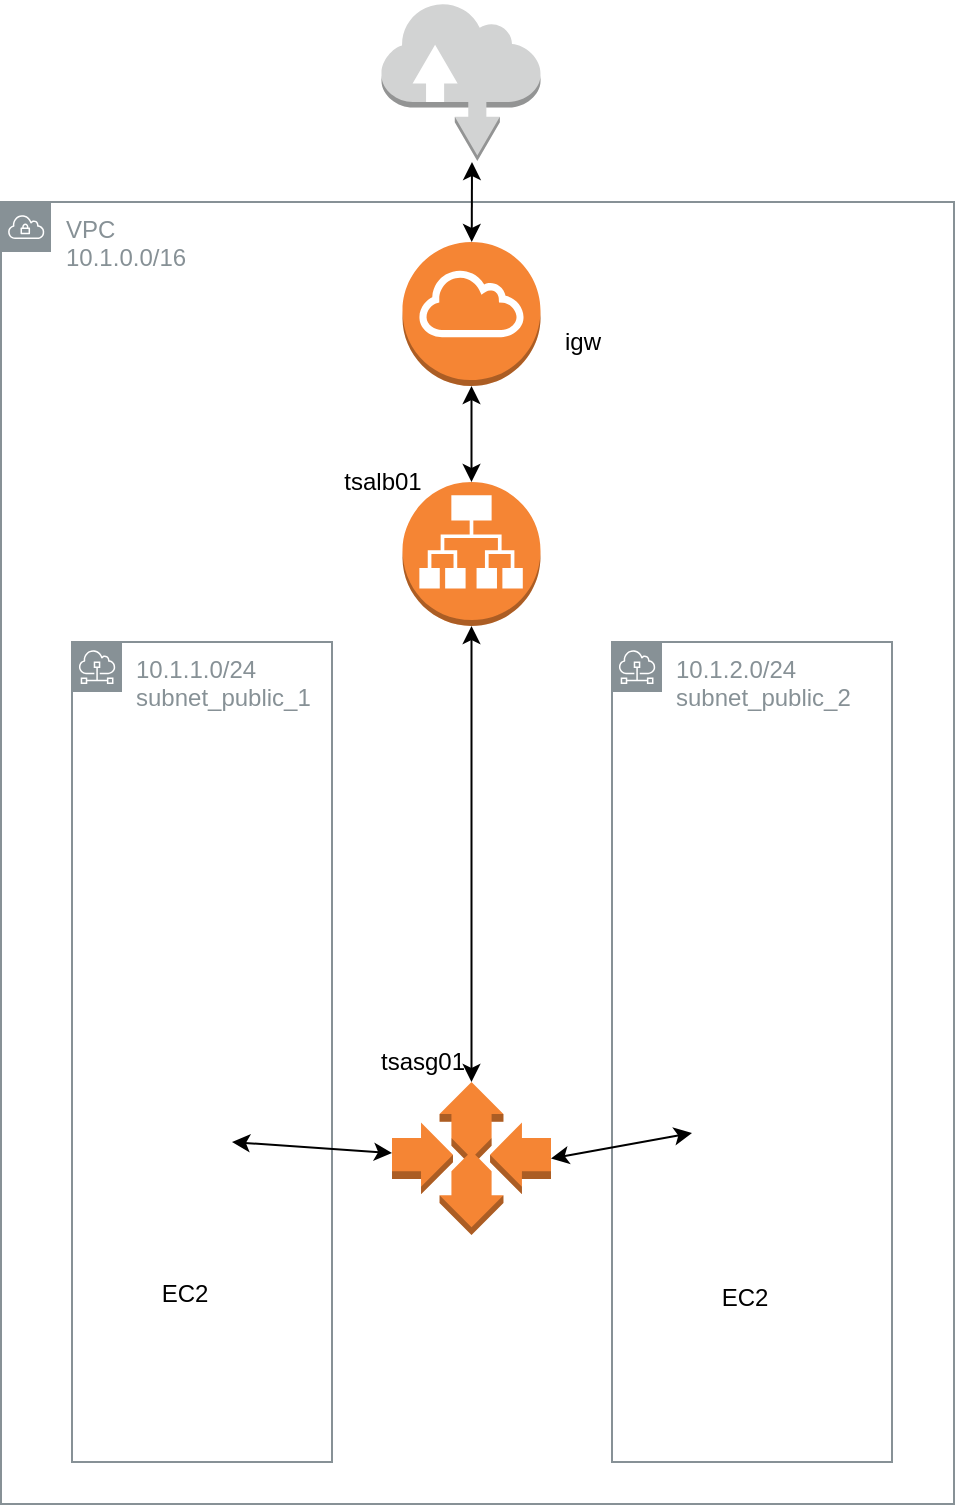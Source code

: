 <mxfile version="13.10.4" type="github">
  <diagram id="rzrUFIEG0DzhDdMzmfyW" name="Page-1">
    <mxGraphModel dx="1718" dy="962" grid="0" gridSize="4" guides="1" tooltips="1" connect="1" arrows="1" fold="1" page="1" pageScale="1" pageWidth="827" pageHeight="1169" math="0" shadow="0">
      <root>
        <mxCell id="0" />
        <mxCell id="1" parent="0" />
        <mxCell id="fgW36ntNgNvpVJWIUlN4-9" value="VPC&lt;br&gt;10.1.0.0/16" style="outlineConnect=0;gradientColor=none;html=1;whiteSpace=wrap;fontSize=12;fontStyle=0;shape=mxgraph.aws4.group;grIcon=mxgraph.aws4.group_vpc;strokeColor=#879196;fillColor=none;verticalAlign=top;align=left;spacingLeft=30;fontColor=#879196;dashed=0;" vertex="1" parent="1">
          <mxGeometry x="194.5" y="100" width="476.5" height="651" as="geometry" />
        </mxCell>
        <mxCell id="fgW36ntNgNvpVJWIUlN4-7" value="" style="outlineConnect=0;dashed=0;verticalLabelPosition=bottom;verticalAlign=top;align=center;html=1;shape=mxgraph.aws3.application_load_balancer;fillColor=#F58534;gradientColor=none;" vertex="1" parent="1">
          <mxGeometry x="395.25" y="240" width="69" height="72" as="geometry" />
        </mxCell>
        <mxCell id="fgW36ntNgNvpVJWIUlN4-8" value="tsalb01" style="text;html=1;align=center;verticalAlign=middle;resizable=0;points=[];autosize=1;" vertex="1" parent="1">
          <mxGeometry x="360" y="230" width="50" height="20" as="geometry" />
        </mxCell>
        <mxCell id="fgW36ntNgNvpVJWIUlN4-10" value="10.1.1.0/24&lt;br&gt;subnet_public_1" style="outlineConnect=0;gradientColor=none;html=1;whiteSpace=wrap;fontSize=12;fontStyle=0;shape=mxgraph.aws4.group;grIcon=mxgraph.aws4.group_subnet;strokeColor=#879196;fillColor=none;verticalAlign=top;align=left;spacingLeft=30;fontColor=#879196;dashed=0;" vertex="1" parent="1">
          <mxGeometry x="230" y="320" width="130" height="410" as="geometry" />
        </mxCell>
        <mxCell id="fgW36ntNgNvpVJWIUlN4-12" value="10.1.2.0/24&lt;br&gt;subnet_public_2" style="outlineConnect=0;gradientColor=none;html=1;whiteSpace=wrap;fontSize=12;fontStyle=0;shape=mxgraph.aws4.group;grIcon=mxgraph.aws4.group_subnet;strokeColor=#879196;fillColor=none;verticalAlign=top;align=left;spacingLeft=30;fontColor=#879196;dashed=0;" vertex="1" parent="1">
          <mxGeometry x="500" y="320" width="140" height="410" as="geometry" />
        </mxCell>
        <mxCell id="fgW36ntNgNvpVJWIUlN4-6" value="" style="outlineConnect=0;dashed=0;verticalLabelPosition=bottom;verticalAlign=top;align=center;html=1;shape=mxgraph.aws3.internet_gateway;fillColor=#F58534;gradientColor=none;" vertex="1" parent="1">
          <mxGeometry x="395.25" y="120" width="69" height="72" as="geometry" />
        </mxCell>
        <mxCell id="fgW36ntNgNvpVJWIUlN4-13" value="igw" style="text;html=1;align=center;verticalAlign=middle;resizable=0;points=[];autosize=1;" vertex="1" parent="1">
          <mxGeometry x="469.5" y="160" width="30" height="20" as="geometry" />
        </mxCell>
        <mxCell id="fgW36ntNgNvpVJWIUlN4-15" value="" style="outlineConnect=0;dashed=0;verticalLabelPosition=bottom;verticalAlign=top;align=center;html=1;shape=mxgraph.aws3.auto_scaling;fillColor=#F58534;gradientColor=none;" vertex="1" parent="1">
          <mxGeometry x="390" y="540" width="79.5" height="76.5" as="geometry" />
        </mxCell>
        <mxCell id="fgW36ntNgNvpVJWIUlN4-16" value="" style="outlineConnect=0;dashed=0;verticalLabelPosition=bottom;verticalAlign=top;align=center;html=1;shape=mxgraph.aws3.internet;fillColor=#D2D3D3;gradientColor=none;" vertex="1" parent="1">
          <mxGeometry x="384.75" width="79.5" height="79.5" as="geometry" />
        </mxCell>
        <mxCell id="fgW36ntNgNvpVJWIUlN4-17" value="tsasg01" style="text;html=1;align=center;verticalAlign=middle;resizable=0;points=[];autosize=1;" vertex="1" parent="1">
          <mxGeometry x="375" y="520" width="60" height="20" as="geometry" />
        </mxCell>
        <mxCell id="fgW36ntNgNvpVJWIUlN4-18" value="EC2" style="shape=image;html=1;verticalAlign=top;verticalLabelPosition=bottom;labelBackgroundColor=#ffffff;imageAspect=0;aspect=fixed;image=https://cdn2.iconfinder.com/data/icons/amazon-aws-stencils/100/Compute__Networking_copy_Amazon_EC2_Instances-128.png" vertex="1" parent="1">
          <mxGeometry x="230" y="520" width="112" height="112" as="geometry" />
        </mxCell>
        <mxCell id="fgW36ntNgNvpVJWIUlN4-19" value="EC2" style="shape=image;html=1;verticalAlign=top;verticalLabelPosition=bottom;labelBackgroundColor=#ffffff;imageAspect=0;aspect=fixed;image=https://cdn2.iconfinder.com/data/icons/amazon-aws-stencils/100/Compute__Networking_copy_Amazon_EC2_Instances-128.png" vertex="1" parent="1">
          <mxGeometry x="514" y="530" width="104.25" height="104.25" as="geometry" />
        </mxCell>
        <mxCell id="fgW36ntNgNvpVJWIUlN4-20" value="" style="endArrow=classic;startArrow=classic;html=1;" edge="1" parent="1" target="fgW36ntNgNvpVJWIUlN4-15">
          <mxGeometry width="50" height="50" relative="1" as="geometry">
            <mxPoint x="310" y="570" as="sourcePoint" />
            <mxPoint x="360" y="520" as="targetPoint" />
          </mxGeometry>
        </mxCell>
        <mxCell id="fgW36ntNgNvpVJWIUlN4-21" value="" style="endArrow=classic;startArrow=classic;html=1;exitX=1;exitY=0.5;exitDx=0;exitDy=0;exitPerimeter=0;" edge="1" parent="1" source="fgW36ntNgNvpVJWIUlN4-15">
          <mxGeometry width="50" height="50" relative="1" as="geometry">
            <mxPoint x="460" y="560" as="sourcePoint" />
            <mxPoint x="540" y="565.511" as="targetPoint" />
          </mxGeometry>
        </mxCell>
        <mxCell id="fgW36ntNgNvpVJWIUlN4-22" value="" style="endArrow=classic;startArrow=classic;html=1;" edge="1" parent="1" source="fgW36ntNgNvpVJWIUlN4-6">
          <mxGeometry width="50" height="50" relative="1" as="geometry">
            <mxPoint x="410" y="120" as="sourcePoint" />
            <mxPoint x="430" y="80" as="targetPoint" />
          </mxGeometry>
        </mxCell>
        <mxCell id="fgW36ntNgNvpVJWIUlN4-27" value="" style="endArrow=classic;startArrow=classic;html=1;entryX=0.5;entryY=1;entryDx=0;entryDy=0;entryPerimeter=0;" edge="1" parent="1" source="fgW36ntNgNvpVJWIUlN4-7" target="fgW36ntNgNvpVJWIUlN4-6">
          <mxGeometry width="50" height="50" relative="1" as="geometry">
            <mxPoint x="400" y="238" as="sourcePoint" />
            <mxPoint x="450" y="188" as="targetPoint" />
          </mxGeometry>
        </mxCell>
        <mxCell id="fgW36ntNgNvpVJWIUlN4-28" value="" style="endArrow=classic;startArrow=classic;html=1;" edge="1" parent="1" source="fgW36ntNgNvpVJWIUlN4-15" target="fgW36ntNgNvpVJWIUlN4-7">
          <mxGeometry width="50" height="50" relative="1" as="geometry">
            <mxPoint x="429.46" y="432" as="sourcePoint" />
            <mxPoint x="429.46" y="384" as="targetPoint" />
          </mxGeometry>
        </mxCell>
      </root>
    </mxGraphModel>
  </diagram>
</mxfile>
